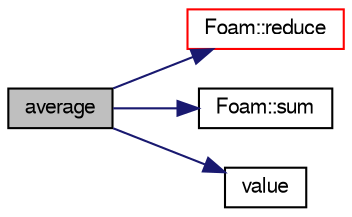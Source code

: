 digraph "average"
{
  bgcolor="transparent";
  edge [fontname="FreeSans",fontsize="10",labelfontname="FreeSans",labelfontsize="10"];
  node [fontname="FreeSans",fontsize="10",shape=record];
  rankdir="LR";
  Node1 [label="average",height=0.2,width=0.4,color="black", fillcolor="grey75", style="filled" fontcolor="black"];
  Node1 -> Node2 [color="midnightblue",fontsize="10",style="solid",fontname="FreeSans"];
  Node2 [label="Foam::reduce",height=0.2,width=0.4,color="red",URL="$a10237.html#a7ffd6af4acc2eb9ba72ee296b5ecda23"];
  Node1 -> Node3 [color="midnightblue",fontsize="10",style="solid",fontname="FreeSans"];
  Node3 [label="Foam::sum",height=0.2,width=0.4,color="black",URL="$a10237.html#a3d8733143aad0e03b300186ab4bef137"];
  Node1 -> Node4 [color="midnightblue",fontsize="10",style="solid",fontname="FreeSans"];
  Node4 [label="value",height=0.2,width=0.4,color="black",URL="$a04591.html#a7f851d6ccb9cf41e28285ce3b75e11df"];
}
